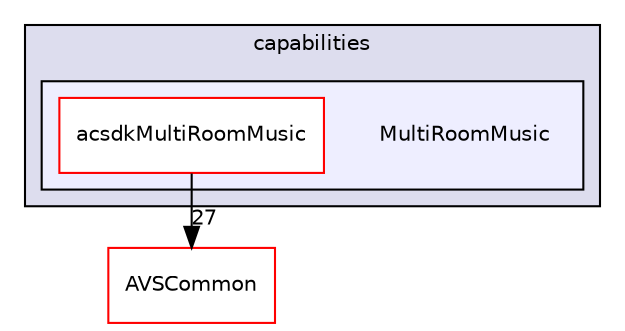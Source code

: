 digraph "/workplace/avs-device-sdk/capabilities/MultiRoomMusic" {
  compound=true
  node [ fontsize="10", fontname="Helvetica"];
  edge [ labelfontsize="10", labelfontname="Helvetica"];
  subgraph clusterdir_55f1e16e469d547c636a522dac21b8a1 {
    graph [ bgcolor="#ddddee", pencolor="black", label="capabilities" fontname="Helvetica", fontsize="10", URL="dir_55f1e16e469d547c636a522dac21b8a1.html"]
  subgraph clusterdir_32f41b3e8aebf49541c3102ed3600399 {
    graph [ bgcolor="#eeeeff", pencolor="black", label="" URL="dir_32f41b3e8aebf49541c3102ed3600399.html"];
    dir_32f41b3e8aebf49541c3102ed3600399 [shape=plaintext label="MultiRoomMusic"];
    dir_1f937f6a1a8ab80b392c3458823bb390 [shape=box label="acsdkMultiRoomMusic" color="red" fillcolor="white" style="filled" URL="dir_1f937f6a1a8ab80b392c3458823bb390.html"];
  }
  }
  dir_13e65effb2bde530b17b3d5eefcd0266 [shape=box label="AVSCommon" fillcolor="white" style="filled" color="red" URL="dir_13e65effb2bde530b17b3d5eefcd0266.html"];
  dir_1f937f6a1a8ab80b392c3458823bb390->dir_13e65effb2bde530b17b3d5eefcd0266 [headlabel="27", labeldistance=1.5 headhref="dir_000404_000017.html"];
}
